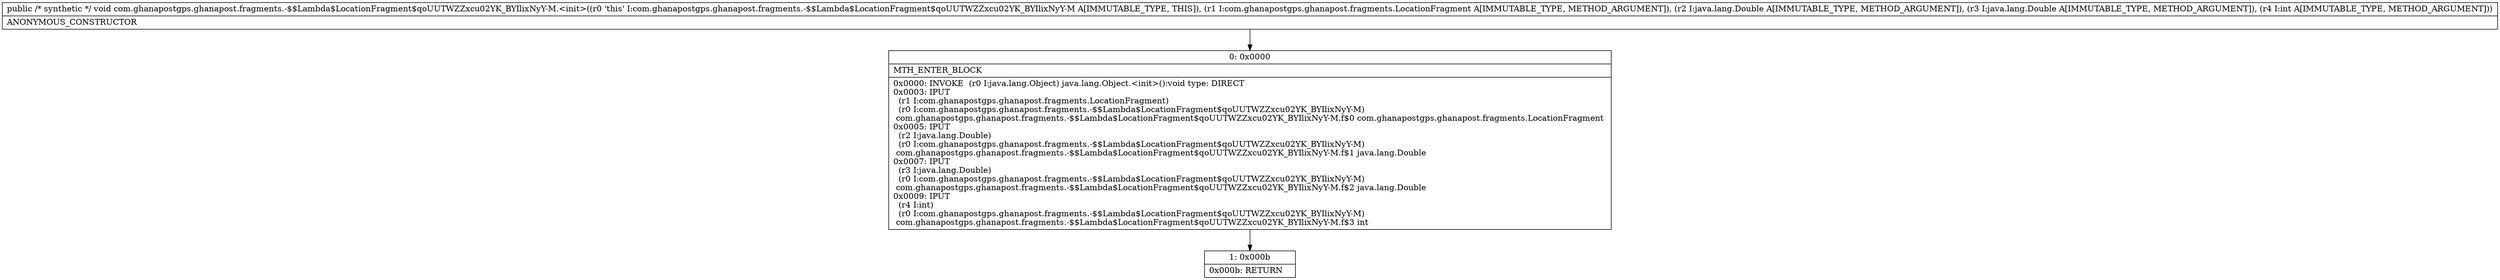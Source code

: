 digraph "CFG forcom.ghanapostgps.ghanapost.fragments.\-$$Lambda$LocationFragment$qoUUTWZZxcu02YK_BYIlixNyY\-M.\<init\>(Lcom\/ghanapostgps\/ghanapost\/fragments\/LocationFragment;Ljava\/lang\/Double;Ljava\/lang\/Double;I)V" {
Node_0 [shape=record,label="{0\:\ 0x0000|MTH_ENTER_BLOCK\l|0x0000: INVOKE  (r0 I:java.lang.Object) java.lang.Object.\<init\>():void type: DIRECT \l0x0003: IPUT  \l  (r1 I:com.ghanapostgps.ghanapost.fragments.LocationFragment)\l  (r0 I:com.ghanapostgps.ghanapost.fragments.\-$$Lambda$LocationFragment$qoUUTWZZxcu02YK_BYIlixNyY\-M)\l com.ghanapostgps.ghanapost.fragments.\-$$Lambda$LocationFragment$qoUUTWZZxcu02YK_BYIlixNyY\-M.f$0 com.ghanapostgps.ghanapost.fragments.LocationFragment \l0x0005: IPUT  \l  (r2 I:java.lang.Double)\l  (r0 I:com.ghanapostgps.ghanapost.fragments.\-$$Lambda$LocationFragment$qoUUTWZZxcu02YK_BYIlixNyY\-M)\l com.ghanapostgps.ghanapost.fragments.\-$$Lambda$LocationFragment$qoUUTWZZxcu02YK_BYIlixNyY\-M.f$1 java.lang.Double \l0x0007: IPUT  \l  (r3 I:java.lang.Double)\l  (r0 I:com.ghanapostgps.ghanapost.fragments.\-$$Lambda$LocationFragment$qoUUTWZZxcu02YK_BYIlixNyY\-M)\l com.ghanapostgps.ghanapost.fragments.\-$$Lambda$LocationFragment$qoUUTWZZxcu02YK_BYIlixNyY\-M.f$2 java.lang.Double \l0x0009: IPUT  \l  (r4 I:int)\l  (r0 I:com.ghanapostgps.ghanapost.fragments.\-$$Lambda$LocationFragment$qoUUTWZZxcu02YK_BYIlixNyY\-M)\l com.ghanapostgps.ghanapost.fragments.\-$$Lambda$LocationFragment$qoUUTWZZxcu02YK_BYIlixNyY\-M.f$3 int \l}"];
Node_1 [shape=record,label="{1\:\ 0x000b|0x000b: RETURN   \l}"];
MethodNode[shape=record,label="{public \/* synthetic *\/ void com.ghanapostgps.ghanapost.fragments.\-$$Lambda$LocationFragment$qoUUTWZZxcu02YK_BYIlixNyY\-M.\<init\>((r0 'this' I:com.ghanapostgps.ghanapost.fragments.\-$$Lambda$LocationFragment$qoUUTWZZxcu02YK_BYIlixNyY\-M A[IMMUTABLE_TYPE, THIS]), (r1 I:com.ghanapostgps.ghanapost.fragments.LocationFragment A[IMMUTABLE_TYPE, METHOD_ARGUMENT]), (r2 I:java.lang.Double A[IMMUTABLE_TYPE, METHOD_ARGUMENT]), (r3 I:java.lang.Double A[IMMUTABLE_TYPE, METHOD_ARGUMENT]), (r4 I:int A[IMMUTABLE_TYPE, METHOD_ARGUMENT]))  | ANONYMOUS_CONSTRUCTOR\l}"];
MethodNode -> Node_0;
Node_0 -> Node_1;
}

